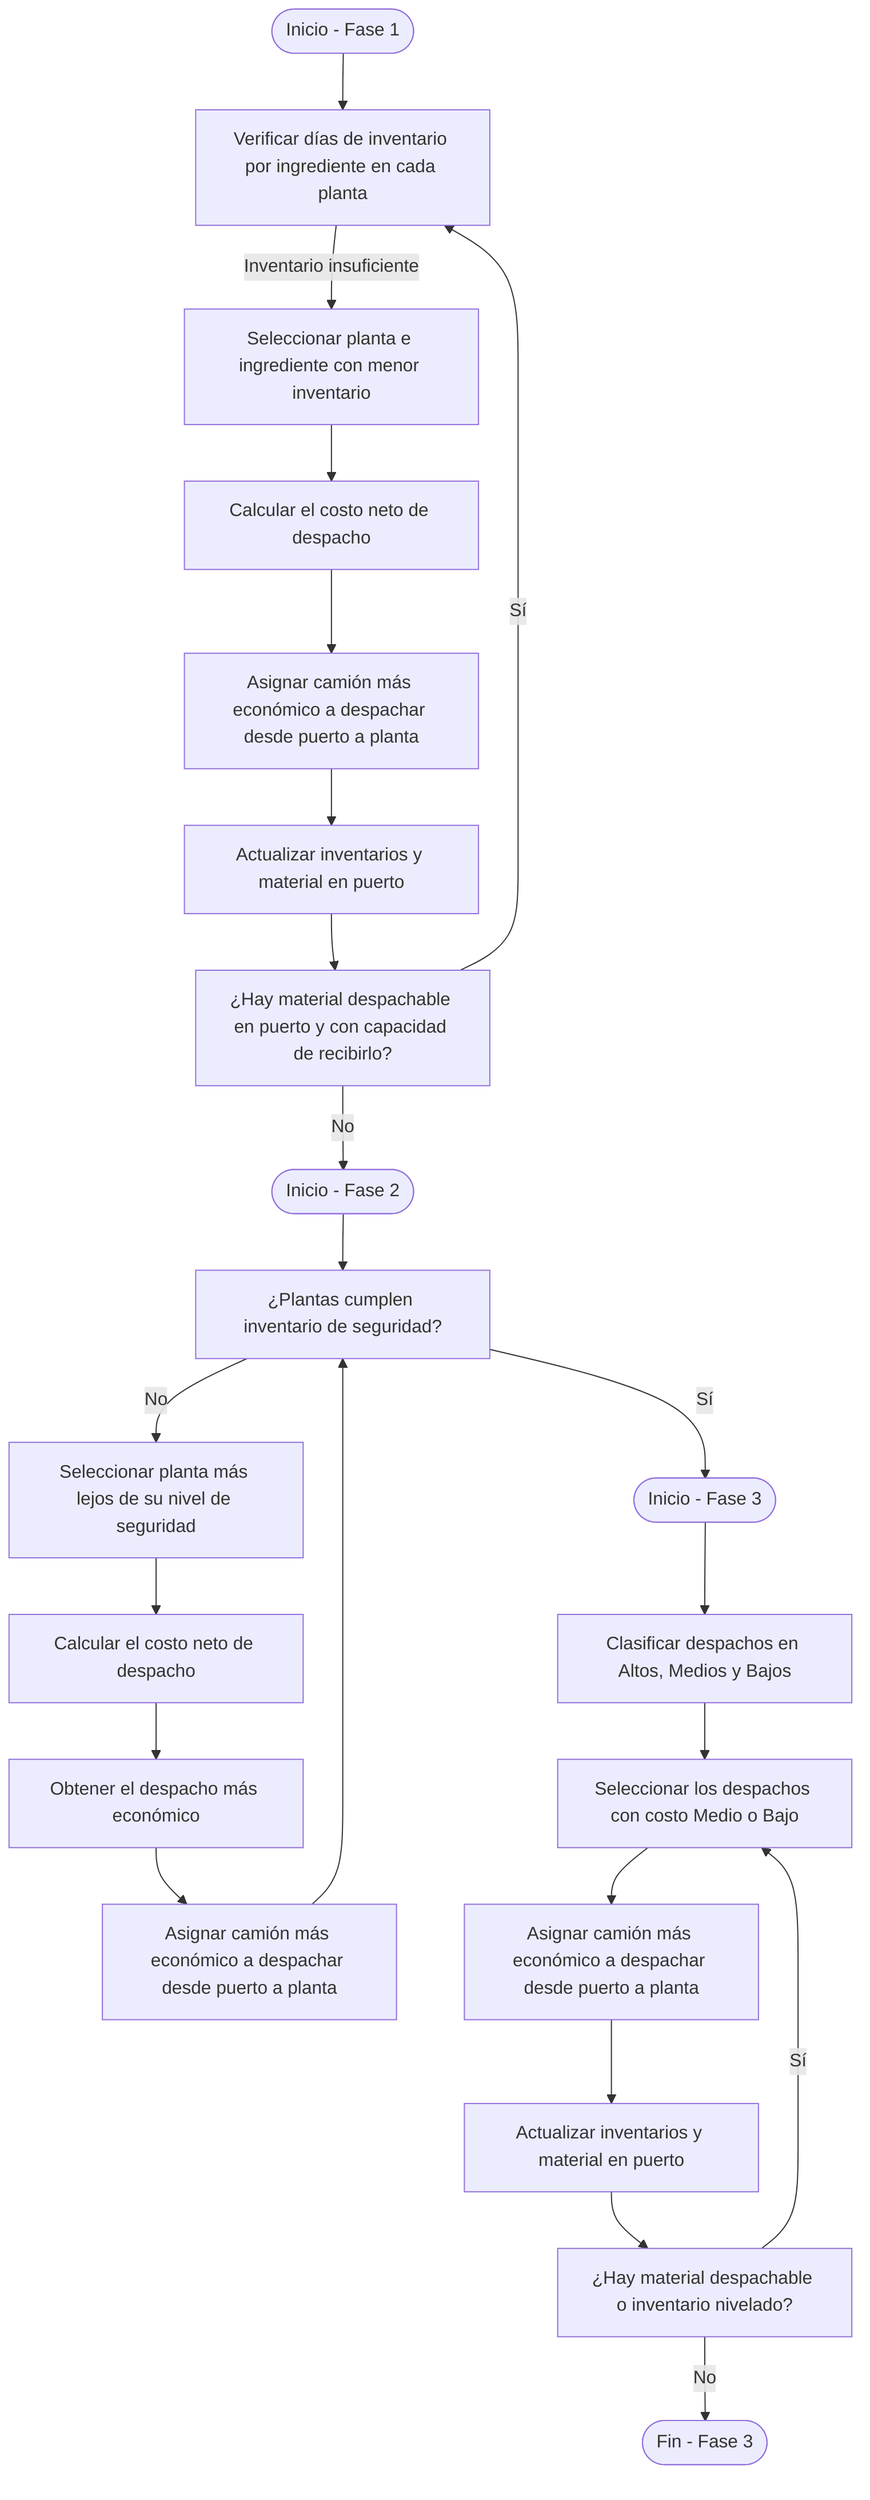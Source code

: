 flowchart TD
    %% Fase 1: Garantizar Consumo Diario
    F1_Inicio([Inicio - Fase 1]) --> F1_VerificarInventario[Verificar días de inventario por ingrediente en cada planta]
    F1_VerificarInventario -->|Inventario insuficiente| F1_SeleccionarPlantaIngrediente[Seleccionar planta e ingrediente con menor inventario]
    F1_SeleccionarPlantaIngrediente --> F1_CalcularCostoNeto[Calcular el costo neto de despacho]
    F1_CalcularCostoNeto --> F1_Despachar[Asignar camión más económico a despachar desde puerto a planta]
    F1_Despachar --> F1_ActualizarInventario[Actualizar inventarios y material en puerto]
    F1_ActualizarInventario --> F1_VerificarCondicion[¿Hay material despachable en puerto y con capacidad de recibirlo?]
    F1_VerificarCondicion -->|Sí| F1_VerificarInventario
    F1_VerificarCondicion -->|No| F2_Inicio

    %% Fase 2: Asegurar Inventario de Seguridad
    F2_Inicio([Inicio - Fase 2]) --> F2_VerificarSeguridad[¿Plantas cumplen inventario de seguridad?]
    F2_VerificarSeguridad -->|No| F2_SeleccionarPlantaLejana[Seleccionar planta más lejos de su nivel de seguridad]
    F2_SeleccionarPlantaLejana --> F2_CalcularCostoNeto[Calcular el costo neto de despacho]
    F2_CalcularCostoNeto --> F2_Despachar[Obtener el despacho más económico]
    F2_Despachar --> F2_ActualizarInventario[Asignar camión más económico a despachar desde puerto a planta]
    F2_ActualizarInventario --> F2_VerificarSeguridad
    F2_VerificarSeguridad -->|Sí| F3_Inicio

    %% Fase 3: Nivelación de Inventarios
    F3_Inicio([Inicio - Fase 3]) --> F3_ClasificarCostos[Clasificar despachos en Altos, Medios y Bajos]
    F3_ClasificarCostos --> F3_SeleccionarDespacho[Seleccionar los despachos con costo Medio o Bajo]
    F3_SeleccionarDespacho --> F3_Despachar[Asignar camión más económico a despachar desde puerto a planta]
    F3_Despachar --> F3_ActualizarInventario[Actualizar inventarios y material en puerto]
    F3_ActualizarInventario --> F3_VerificarCondicion[¿Hay material despachable o inventario nivelado?]
    F3_VerificarCondicion -->|Sí| F3_SeleccionarDespacho
    F3_VerificarCondicion -->|No| F3_Fin([Fin - Fase 3])